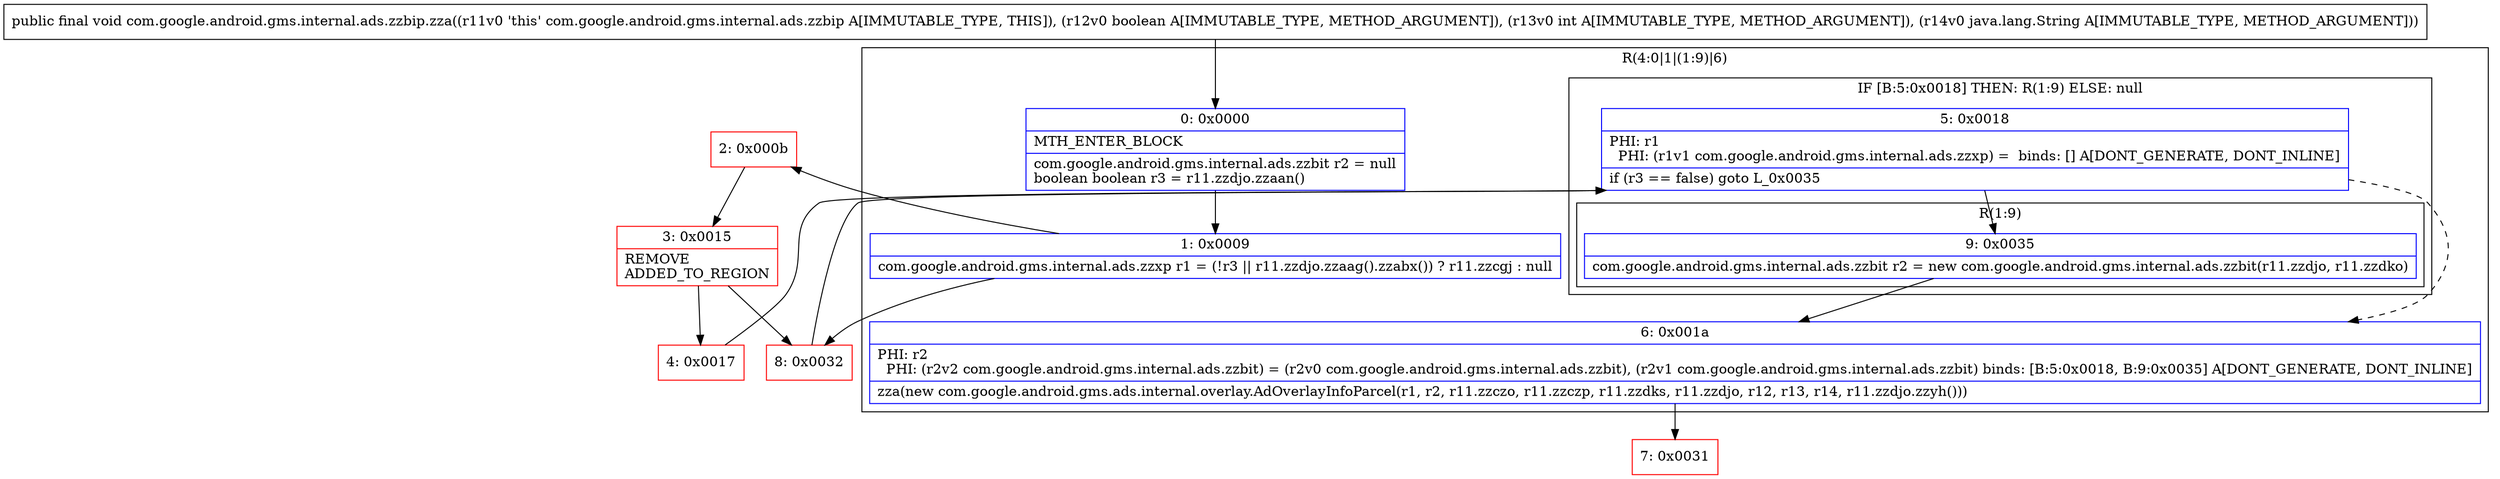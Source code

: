 digraph "CFG forcom.google.android.gms.internal.ads.zzbip.zza(ZILjava\/lang\/String;)V" {
subgraph cluster_Region_381450845 {
label = "R(4:0|1|(1:9)|6)";
node [shape=record,color=blue];
Node_0 [shape=record,label="{0\:\ 0x0000|MTH_ENTER_BLOCK\l|com.google.android.gms.internal.ads.zzbit r2 = null\lboolean boolean r3 = r11.zzdjo.zzaan()\l}"];
Node_1 [shape=record,label="{1\:\ 0x0009|com.google.android.gms.internal.ads.zzxp r1 = (!r3 \|\| r11.zzdjo.zzaag().zzabx()) ? r11.zzcgj : null\l}"];
subgraph cluster_IfRegion_259672663 {
label = "IF [B:5:0x0018] THEN: R(1:9) ELSE: null";
node [shape=record,color=blue];
Node_5 [shape=record,label="{5\:\ 0x0018|PHI: r1 \l  PHI: (r1v1 com.google.android.gms.internal.ads.zzxp) =  binds: [] A[DONT_GENERATE, DONT_INLINE]\l|if (r3 == false) goto L_0x0035\l}"];
subgraph cluster_Region_1086704658 {
label = "R(1:9)";
node [shape=record,color=blue];
Node_9 [shape=record,label="{9\:\ 0x0035|com.google.android.gms.internal.ads.zzbit r2 = new com.google.android.gms.internal.ads.zzbit(r11.zzdjo, r11.zzdko)\l}"];
}
}
Node_6 [shape=record,label="{6\:\ 0x001a|PHI: r2 \l  PHI: (r2v2 com.google.android.gms.internal.ads.zzbit) = (r2v0 com.google.android.gms.internal.ads.zzbit), (r2v1 com.google.android.gms.internal.ads.zzbit) binds: [B:5:0x0018, B:9:0x0035] A[DONT_GENERATE, DONT_INLINE]\l|zza(new com.google.android.gms.ads.internal.overlay.AdOverlayInfoParcel(r1, r2, r11.zzczo, r11.zzczp, r11.zzdks, r11.zzdjo, r12, r13, r14, r11.zzdjo.zzyh()))\l}"];
}
Node_2 [shape=record,color=red,label="{2\:\ 0x000b}"];
Node_3 [shape=record,color=red,label="{3\:\ 0x0015|REMOVE\lADDED_TO_REGION\l}"];
Node_4 [shape=record,color=red,label="{4\:\ 0x0017}"];
Node_7 [shape=record,color=red,label="{7\:\ 0x0031}"];
Node_8 [shape=record,color=red,label="{8\:\ 0x0032}"];
MethodNode[shape=record,label="{public final void com.google.android.gms.internal.ads.zzbip.zza((r11v0 'this' com.google.android.gms.internal.ads.zzbip A[IMMUTABLE_TYPE, THIS]), (r12v0 boolean A[IMMUTABLE_TYPE, METHOD_ARGUMENT]), (r13v0 int A[IMMUTABLE_TYPE, METHOD_ARGUMENT]), (r14v0 java.lang.String A[IMMUTABLE_TYPE, METHOD_ARGUMENT])) }"];
MethodNode -> Node_0;
Node_0 -> Node_1;
Node_1 -> Node_2;
Node_1 -> Node_8;
Node_5 -> Node_6[style=dashed];
Node_5 -> Node_9;
Node_9 -> Node_6;
Node_6 -> Node_7;
Node_2 -> Node_3;
Node_3 -> Node_4;
Node_3 -> Node_8;
Node_4 -> Node_5;
Node_8 -> Node_5;
}

